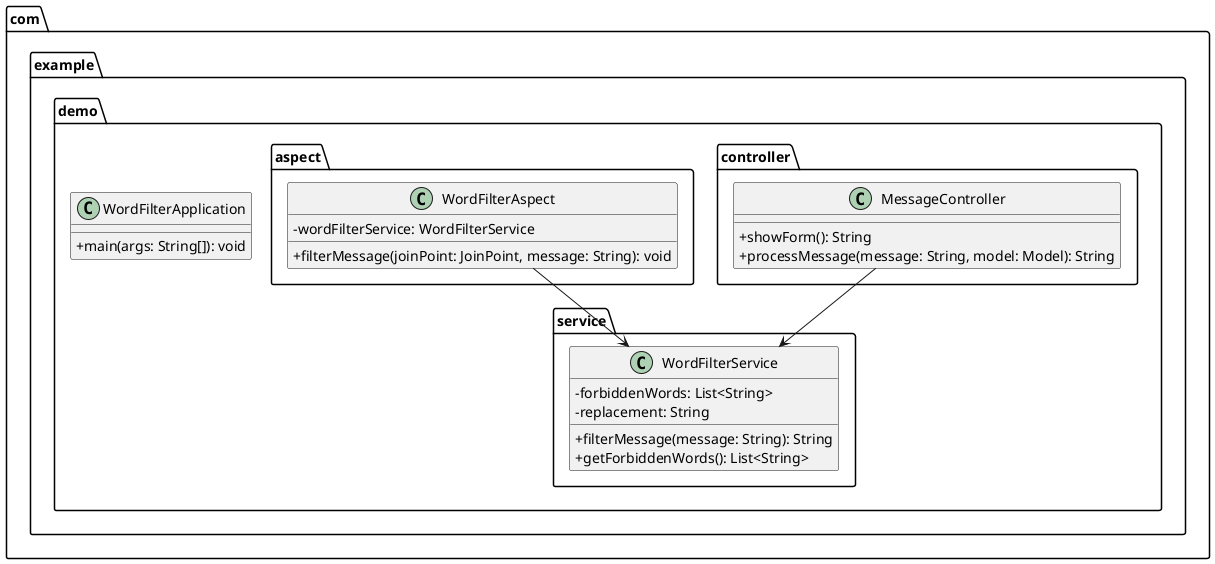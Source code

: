 @startuml
skinparam classAttributeIconSize 0

package "com.example.demo" {
  class WordFilterApplication {
    +main(args: String[]): void
  }
}

package "com.example.demo.controller" {
  class MessageController {
    +showForm(): String
    +processMessage(message: String, model: Model): String
  }
}

package "com.example.demo.service" {
  class WordFilterService {
    -forbiddenWords: List<String>
    -replacement: String
    +filterMessage(message: String): String
    +getForbiddenWords(): List<String>
  }
}

package "com.example.demo.aspect" {
  class WordFilterAspect {
    -wordFilterService: WordFilterService
    +filterMessage(joinPoint: JoinPoint, message: String): void
  }
}

MessageController --> WordFilterService
WordFilterAspect --> WordFilterService
@enduml